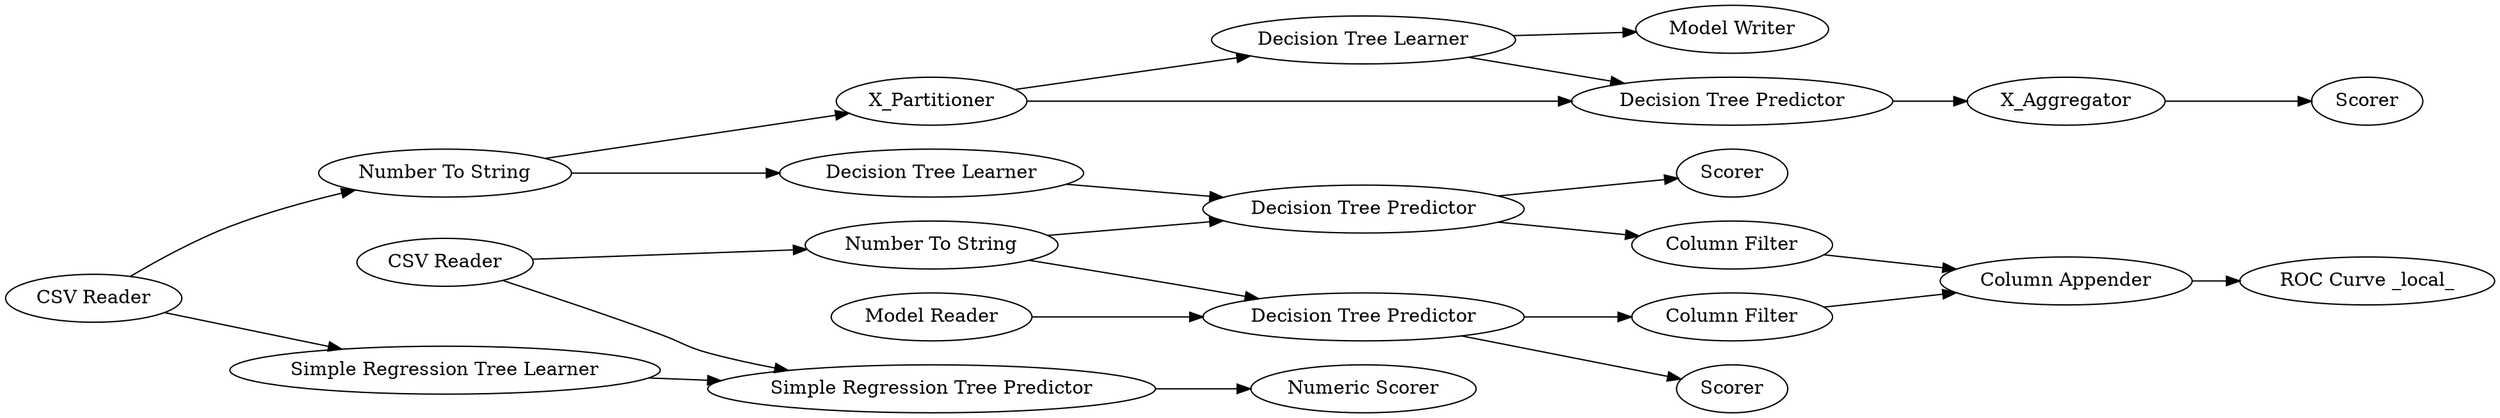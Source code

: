 digraph {
	2 [label="CSV Reader"]
	3 [label="CSV Reader"]
	4 [label="Decision Tree Learner"]
	5 [label="Decision Tree Predictor"]
	6 [label=X_Partitioner]
	7 [label=X_Aggregator]
	12 [label="Number To String"]
	16 [label=Scorer]
	17 [label="Decision Tree Predictor"]
	18 [label="Decision Tree Learner"]
	19 [label=Scorer]
	20 [label="Number To String"]
	31 [label="Numeric Scorer"]
	34 [label="Simple Regression Tree Learner"]
	35 [label="Simple Regression Tree Predictor"]
	36 [label="ROC Curve _local_"]
	37 [label="Column Filter"]
	38 [label="Column Appender"]
	39 [label="Column Filter"]
	40 [label="Model Writer"]
	41 [label="Model Reader"]
	42 [label="Decision Tree Predictor"]
	43 [label=Scorer]
	2 -> 20
	2 -> 35
	3 -> 12
	3 -> 34
	4 -> 5
	4 -> 40
	5 -> 7
	6 -> 4
	6 -> 5
	7 -> 16
	12 -> 6
	12 -> 18
	17 -> 19
	17 -> 37
	18 -> 17
	20 -> 17
	20 -> 42
	34 -> 35
	35 -> 31
	37 -> 38
	38 -> 36
	39 -> 38
	41 -> 42
	42 -> 43
	42 -> 39
	rankdir=LR
}
